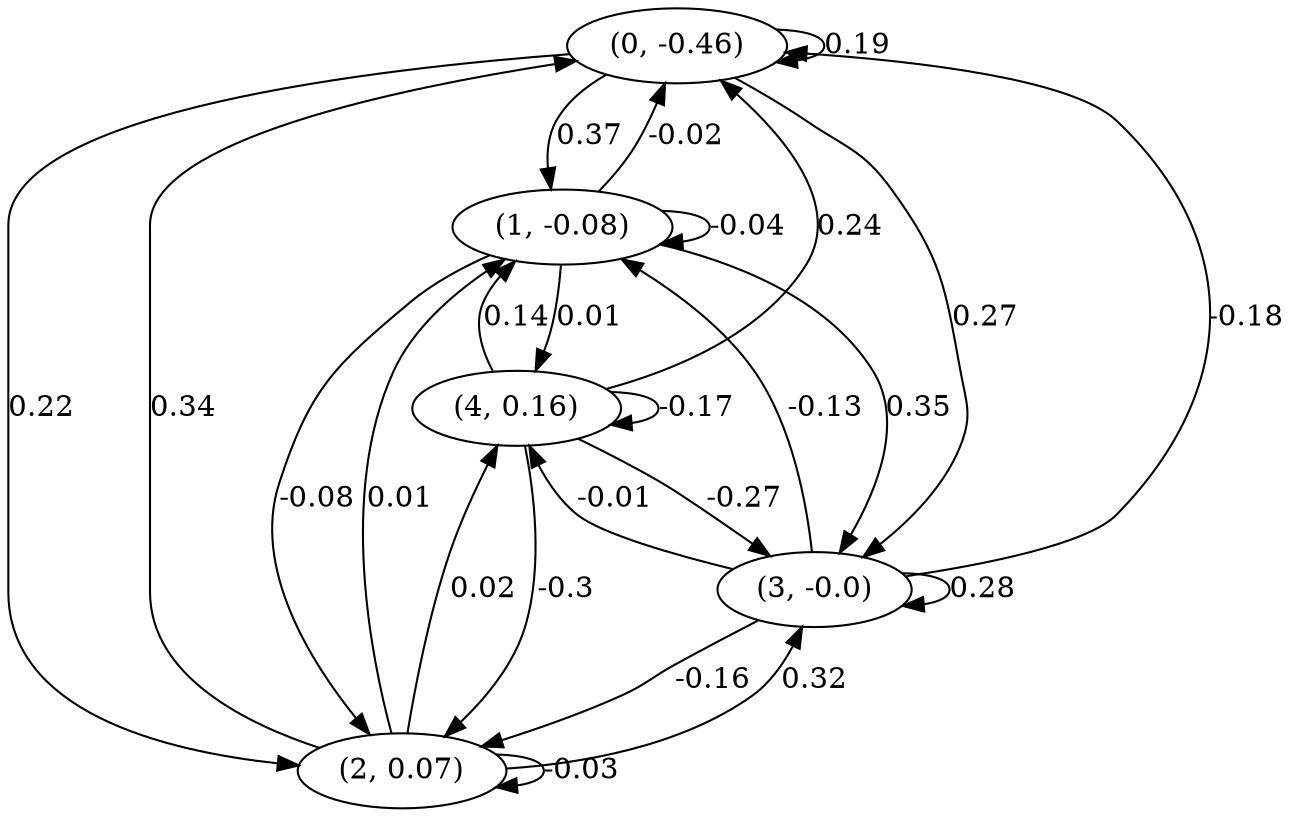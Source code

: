 digraph {
    0 [ label = "(0, -0.46)" ]
    1 [ label = "(1, -0.08)" ]
    2 [ label = "(2, 0.07)" ]
    3 [ label = "(3, -0.0)" ]
    4 [ label = "(4, 0.16)" ]
    0 -> 0 [ label = "0.19" ]
    1 -> 1 [ label = "-0.04" ]
    2 -> 2 [ label = "-0.03" ]
    3 -> 3 [ label = "0.28" ]
    4 -> 4 [ label = "-0.17" ]
    1 -> 0 [ label = "-0.02" ]
    2 -> 0 [ label = "0.34" ]
    3 -> 0 [ label = "-0.18" ]
    4 -> 0 [ label = "0.24" ]
    0 -> 1 [ label = "0.37" ]
    2 -> 1 [ label = "0.01" ]
    3 -> 1 [ label = "-0.13" ]
    4 -> 1 [ label = "0.14" ]
    0 -> 2 [ label = "0.22" ]
    1 -> 2 [ label = "-0.08" ]
    3 -> 2 [ label = "-0.16" ]
    4 -> 2 [ label = "-0.3" ]
    0 -> 3 [ label = "0.27" ]
    1 -> 3 [ label = "0.35" ]
    2 -> 3 [ label = "0.32" ]
    4 -> 3 [ label = "-0.27" ]
    1 -> 4 [ label = "0.01" ]
    2 -> 4 [ label = "0.02" ]
    3 -> 4 [ label = "-0.01" ]
}

